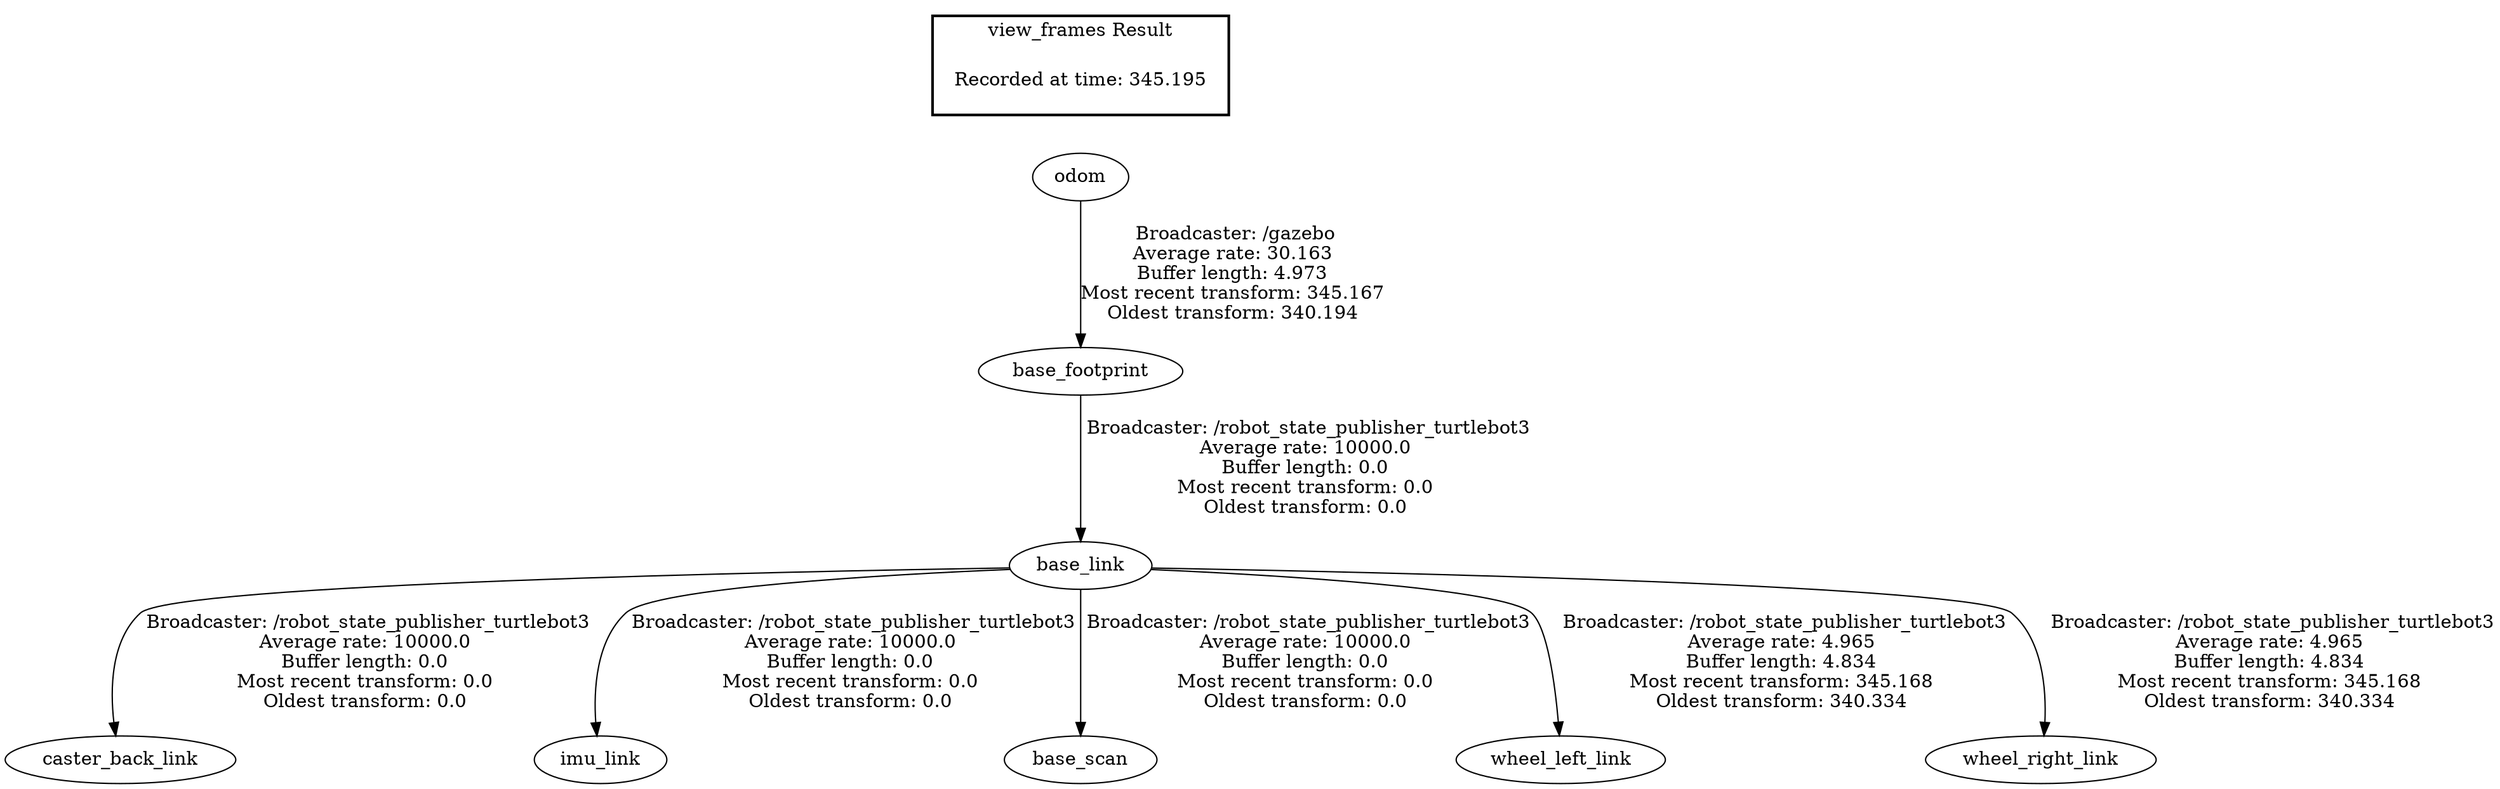 digraph G {
"base_footprint" -> "base_link"[label=" Broadcaster: /robot_state_publisher_turtlebot3\nAverage rate: 10000.0\nBuffer length: 0.0\nMost recent transform: 0.0\nOldest transform: 0.0\n"];
"odom" -> "base_footprint"[label=" Broadcaster: /gazebo\nAverage rate: 30.163\nBuffer length: 4.973\nMost recent transform: 345.167\nOldest transform: 340.194\n"];
"base_link" -> "caster_back_link"[label=" Broadcaster: /robot_state_publisher_turtlebot3\nAverage rate: 10000.0\nBuffer length: 0.0\nMost recent transform: 0.0\nOldest transform: 0.0\n"];
"base_link" -> "imu_link"[label=" Broadcaster: /robot_state_publisher_turtlebot3\nAverage rate: 10000.0\nBuffer length: 0.0\nMost recent transform: 0.0\nOldest transform: 0.0\n"];
"base_link" -> "base_scan"[label=" Broadcaster: /robot_state_publisher_turtlebot3\nAverage rate: 10000.0\nBuffer length: 0.0\nMost recent transform: 0.0\nOldest transform: 0.0\n"];
"base_link" -> "wheel_left_link"[label=" Broadcaster: /robot_state_publisher_turtlebot3\nAverage rate: 4.965\nBuffer length: 4.834\nMost recent transform: 345.168\nOldest transform: 340.334\n"];
"base_link" -> "wheel_right_link"[label=" Broadcaster: /robot_state_publisher_turtlebot3\nAverage rate: 4.965\nBuffer length: 4.834\nMost recent transform: 345.168\nOldest transform: 340.334\n"];
edge [style=invis];
 subgraph cluster_legend { style=bold; color=black; label ="view_frames Result";
"Recorded at time: 345.195"[ shape=plaintext ] ;
}->"odom";
}